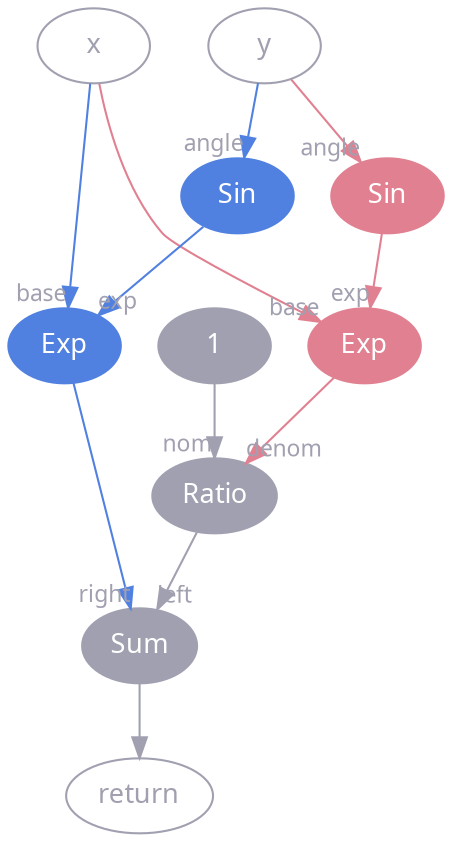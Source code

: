 digraph F {
	node [style=filled,color="#a0a0b0",fontsize=13,fontname="go",fontcolor="white"];
	edge [labelfontname="go",labelfontsize=11,labelfontcolor="#a0a0b0",color="#a0a0b0"];
	//
	x [shape=ellipse,style="",fontcolor="#a0a0b0",color="#a0a0b0"];
	y [shape=ellipse,style="",fontcolor="#a0a0b0",color="#a0a0b0"];
	return [shape=ellipse,style="",fontcolor="#a0a0b0",color="#a0a0b0"];
	//
	{ rank = same; x; y; }
	{ rank = source; x; y; }
	{ rank = sink; return; }
	//
	sin_1 -> exp_1 [headlabel="exp",color="#e08090",fontcolor="#e08090"];
	sin_2 -> exp_2 [headlabel="exp",color="#5080e0",fontcolor="#5080e0"];
	exp_1 -> ratio [headlabel="denom",color="#e08090"];
	lit_1 -> ratio [headlabel="nom"];
	ratio -> sum [headlabel="left"];
	exp_2 -> sum [headlabel="right",color="#5080e0"];
	//
	exp_1 [label="Exp", color="#e08090"];
	exp_2 [label="Exp", color="#5080e0"];
	sin_1 [label="Sin", color="#e08090"];
	sin_2 [label="Sin", color="#5080e0"];
	lit_1 [label="1"];
	ratio [label="Ratio"];
	sum [label="Sum"];
	//
	x -> exp_1 [headlabel="base",color="#e08090"];
	x -> exp_2 [headlabel="base",color="#5080e0"];
	y -> sin_1 [headlabel="angle",color="#e08090"];
	y -> sin_2 [headlabel="angle",color="#5080e0"];
	sum -> return;
}
